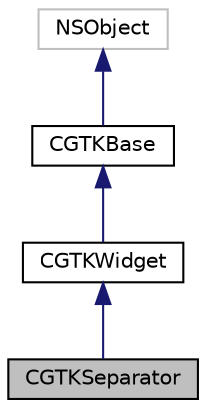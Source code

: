 digraph "CGTKSeparator"
{
  edge [fontname="Helvetica",fontsize="10",labelfontname="Helvetica",labelfontsize="10"];
  node [fontname="Helvetica",fontsize="10",shape=record];
  Node6 [label="CGTKSeparator",height=0.2,width=0.4,color="black", fillcolor="grey75", style="filled", fontcolor="black"];
  Node7 -> Node6 [dir="back",color="midnightblue",fontsize="10",style="solid",fontname="Helvetica"];
  Node7 [label="CGTKWidget",height=0.2,width=0.4,color="black", fillcolor="white", style="filled",URL="$interface_c_g_t_k_widget.html"];
  Node8 -> Node7 [dir="back",color="midnightblue",fontsize="10",style="solid",fontname="Helvetica"];
  Node8 [label="CGTKBase",height=0.2,width=0.4,color="black", fillcolor="white", style="filled",URL="$interface_c_g_t_k_base.html"];
  Node9 -> Node8 [dir="back",color="midnightblue",fontsize="10",style="solid",fontname="Helvetica"];
  Node9 [label="NSObject",height=0.2,width=0.4,color="grey75", fillcolor="white", style="filled"];
}
